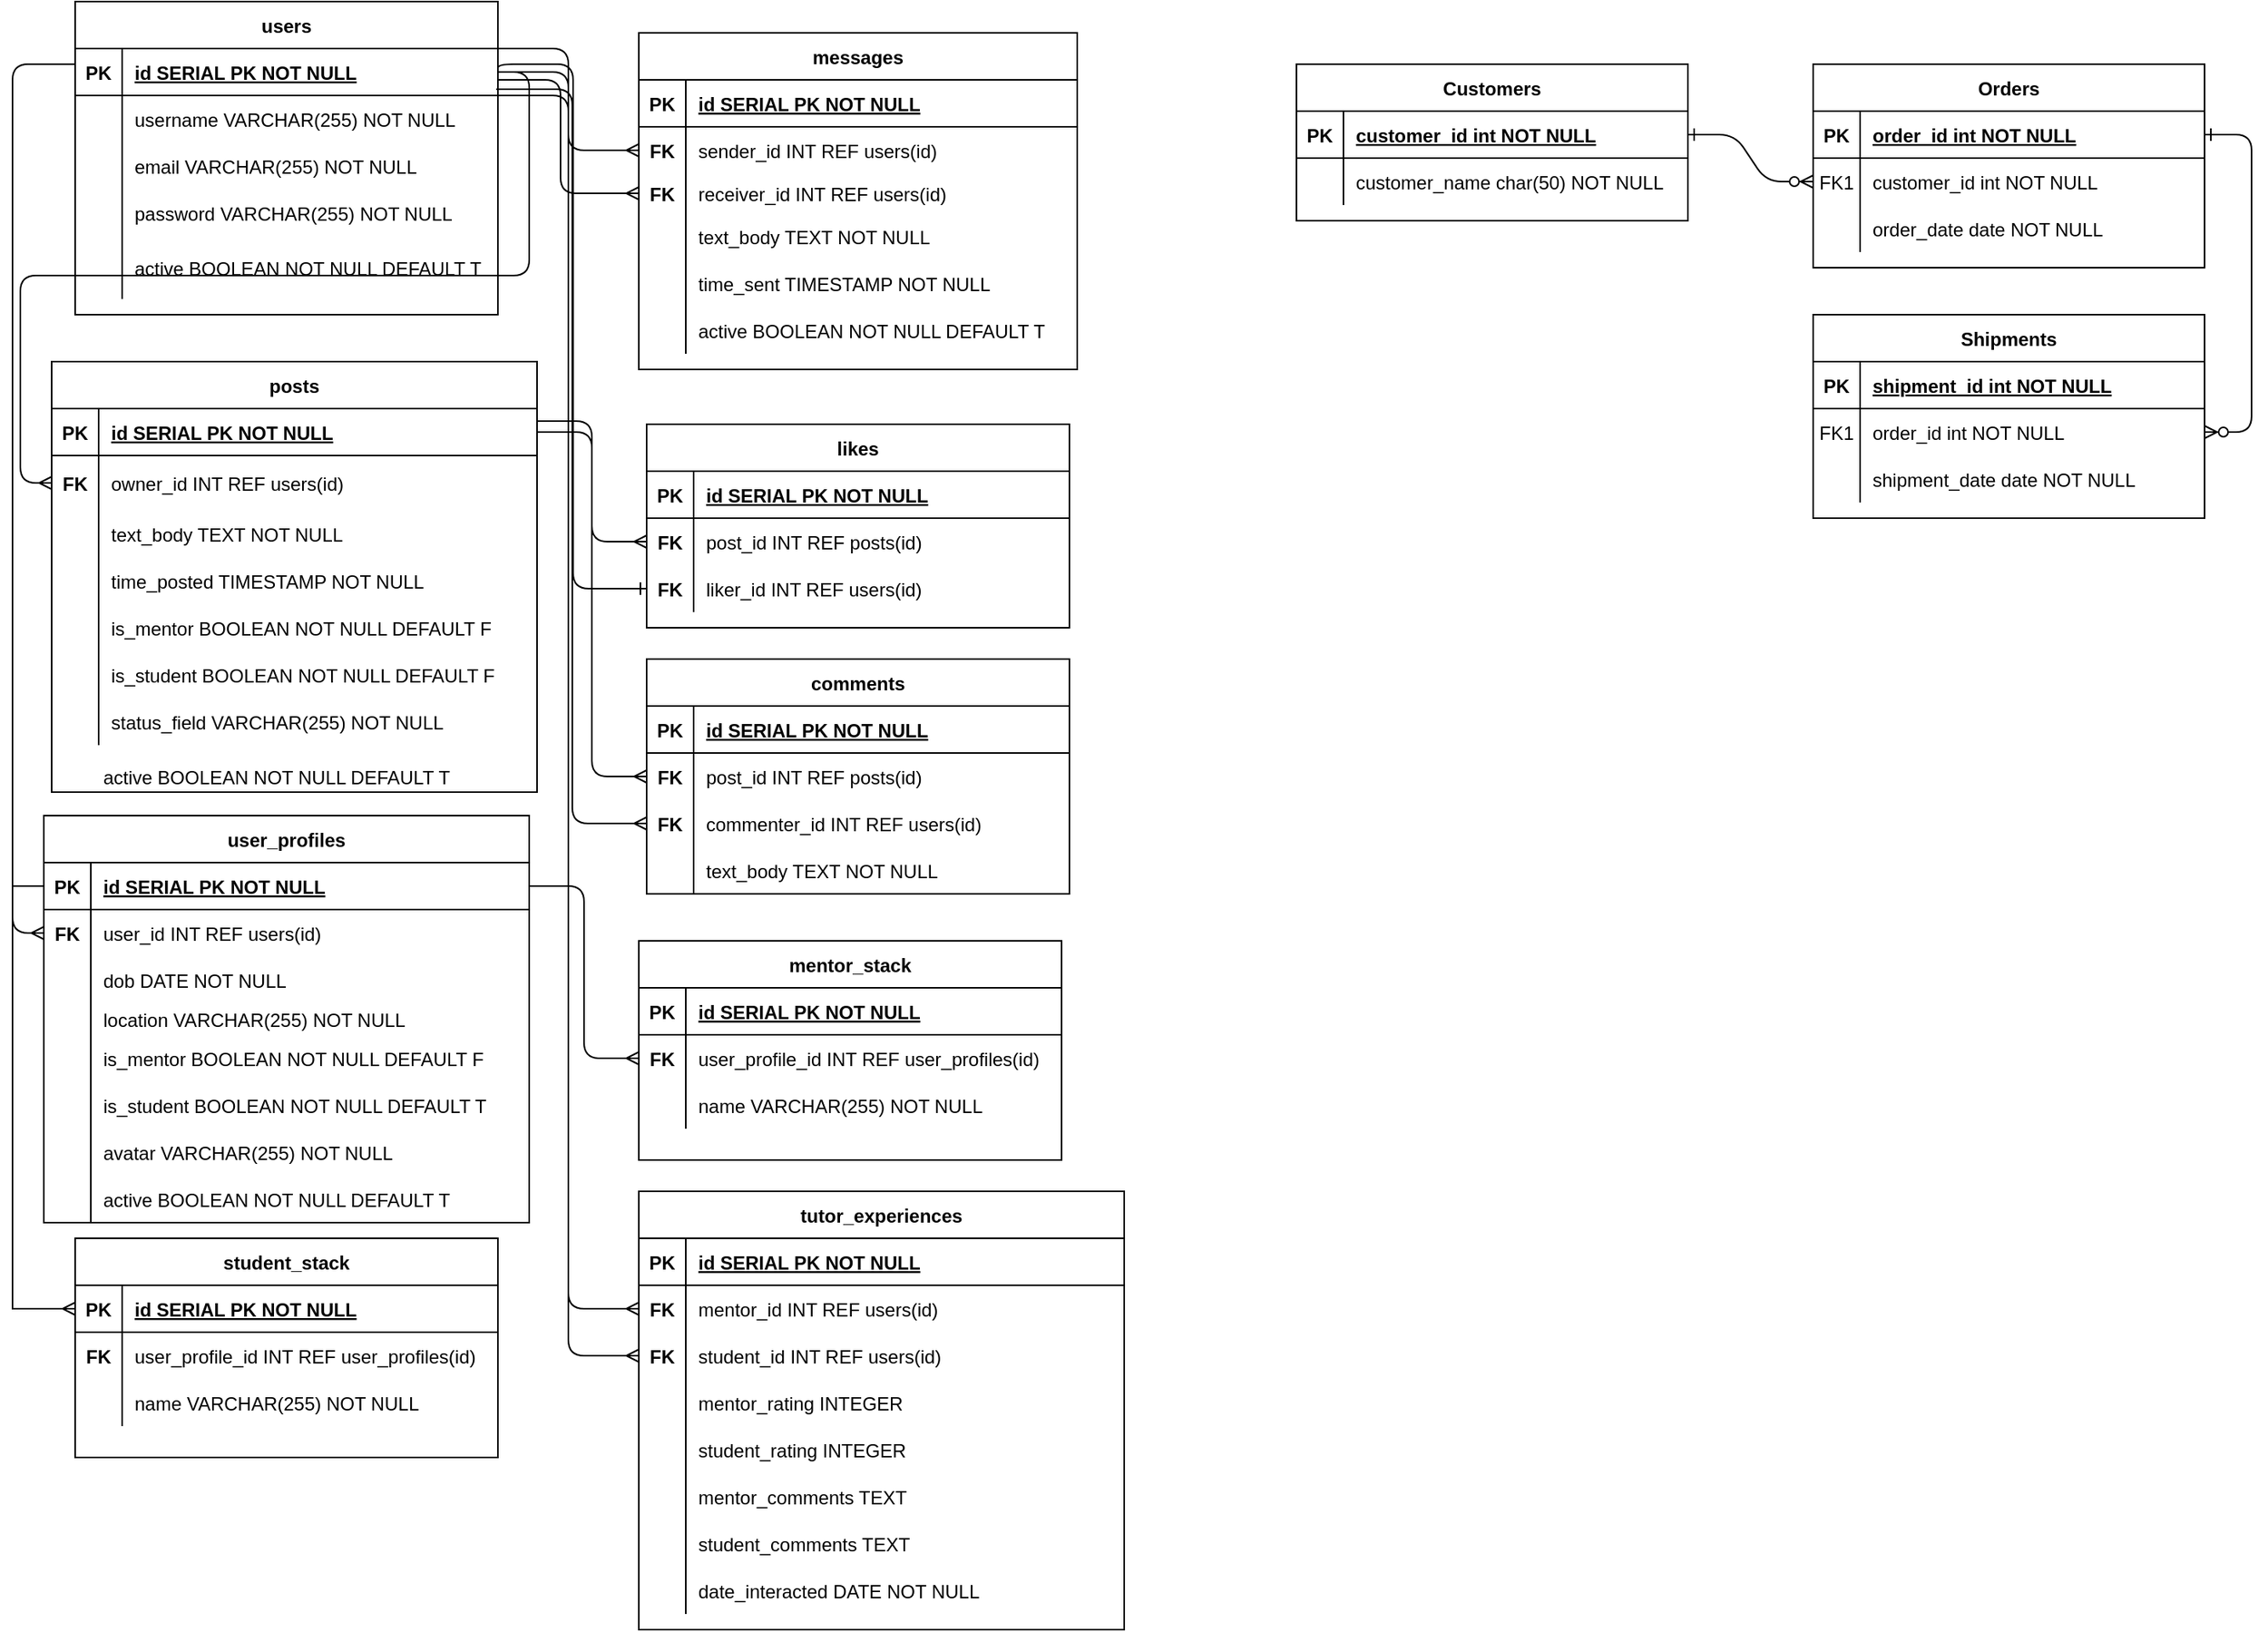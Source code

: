 <mxfile version="13.7.3" type="device"><diagram id="R2lEEEUBdFMjLlhIrx00" name="Page-1"><mxGraphModel dx="1322" dy="673" grid="1" gridSize="10" guides="1" tooltips="1" connect="1" arrows="1" fold="1" page="1" pageScale="1" pageWidth="850" pageHeight="1100" math="0" shadow="0" extFonts="Permanent Marker^https://fonts.googleapis.com/css?family=Permanent+Marker"><root><mxCell id="0"/><mxCell id="1" parent="0"/><mxCell id="C-vyLk0tnHw3VtMMgP7b-1" value="" style="edgeStyle=entityRelationEdgeStyle;endArrow=ERzeroToMany;startArrow=ERone;endFill=1;startFill=0;" parent="1" source="C-vyLk0tnHw3VtMMgP7b-24" target="C-vyLk0tnHw3VtMMgP7b-6" edge="1"><mxGeometry width="100" height="100" relative="1" as="geometry"><mxPoint x="1060" y="680" as="sourcePoint"/><mxPoint x="1160" y="580" as="targetPoint"/></mxGeometry></mxCell><mxCell id="C-vyLk0tnHw3VtMMgP7b-12" value="" style="edgeStyle=entityRelationEdgeStyle;endArrow=ERzeroToMany;startArrow=ERone;endFill=1;startFill=0;" parent="1" source="C-vyLk0tnHw3VtMMgP7b-3" target="C-vyLk0tnHw3VtMMgP7b-17" edge="1"><mxGeometry width="100" height="100" relative="1" as="geometry"><mxPoint x="1120" y="140" as="sourcePoint"/><mxPoint x="1180" y="165" as="targetPoint"/></mxGeometry></mxCell><mxCell id="C-vyLk0tnHw3VtMMgP7b-2" value="Orders" style="shape=table;startSize=30;container=1;collapsible=1;childLayout=tableLayout;fixedRows=1;rowLines=0;fontStyle=1;align=center;resizeLast=1;" parent="1" vertex="1"><mxGeometry x="1170" y="80" width="250" height="130" as="geometry"/></mxCell><mxCell id="C-vyLk0tnHw3VtMMgP7b-3" value="" style="shape=partialRectangle;collapsible=0;dropTarget=0;pointerEvents=0;fillColor=none;points=[[0,0.5],[1,0.5]];portConstraint=eastwest;top=0;left=0;right=0;bottom=1;" parent="C-vyLk0tnHw3VtMMgP7b-2" vertex="1"><mxGeometry y="30" width="250" height="30" as="geometry"/></mxCell><mxCell id="C-vyLk0tnHw3VtMMgP7b-4" value="PK" style="shape=partialRectangle;overflow=hidden;connectable=0;fillColor=none;top=0;left=0;bottom=0;right=0;fontStyle=1;" parent="C-vyLk0tnHw3VtMMgP7b-3" vertex="1"><mxGeometry width="30" height="30" as="geometry"/></mxCell><mxCell id="C-vyLk0tnHw3VtMMgP7b-5" value="order_id int NOT NULL " style="shape=partialRectangle;overflow=hidden;connectable=0;fillColor=none;top=0;left=0;bottom=0;right=0;align=left;spacingLeft=6;fontStyle=5;" parent="C-vyLk0tnHw3VtMMgP7b-3" vertex="1"><mxGeometry x="30" width="220" height="30" as="geometry"/></mxCell><mxCell id="C-vyLk0tnHw3VtMMgP7b-6" value="" style="shape=partialRectangle;collapsible=0;dropTarget=0;pointerEvents=0;fillColor=none;points=[[0,0.5],[1,0.5]];portConstraint=eastwest;top=0;left=0;right=0;bottom=0;" parent="C-vyLk0tnHw3VtMMgP7b-2" vertex="1"><mxGeometry y="60" width="250" height="30" as="geometry"/></mxCell><mxCell id="C-vyLk0tnHw3VtMMgP7b-7" value="FK1" style="shape=partialRectangle;overflow=hidden;connectable=0;fillColor=none;top=0;left=0;bottom=0;right=0;" parent="C-vyLk0tnHw3VtMMgP7b-6" vertex="1"><mxGeometry width="30" height="30" as="geometry"/></mxCell><mxCell id="C-vyLk0tnHw3VtMMgP7b-8" value="customer_id int NOT NULL" style="shape=partialRectangle;overflow=hidden;connectable=0;fillColor=none;top=0;left=0;bottom=0;right=0;align=left;spacingLeft=6;" parent="C-vyLk0tnHw3VtMMgP7b-6" vertex="1"><mxGeometry x="30" width="220" height="30" as="geometry"/></mxCell><mxCell id="C-vyLk0tnHw3VtMMgP7b-9" value="" style="shape=partialRectangle;collapsible=0;dropTarget=0;pointerEvents=0;fillColor=none;points=[[0,0.5],[1,0.5]];portConstraint=eastwest;top=0;left=0;right=0;bottom=0;" parent="C-vyLk0tnHw3VtMMgP7b-2" vertex="1"><mxGeometry y="90" width="250" height="30" as="geometry"/></mxCell><mxCell id="C-vyLk0tnHw3VtMMgP7b-10" value="" style="shape=partialRectangle;overflow=hidden;connectable=0;fillColor=none;top=0;left=0;bottom=0;right=0;" parent="C-vyLk0tnHw3VtMMgP7b-9" vertex="1"><mxGeometry width="30" height="30" as="geometry"/></mxCell><mxCell id="C-vyLk0tnHw3VtMMgP7b-11" value="order_date date NOT NULL" style="shape=partialRectangle;overflow=hidden;connectable=0;fillColor=none;top=0;left=0;bottom=0;right=0;align=left;spacingLeft=6;" parent="C-vyLk0tnHw3VtMMgP7b-9" vertex="1"><mxGeometry x="30" width="220" height="30" as="geometry"/></mxCell><mxCell id="C-vyLk0tnHw3VtMMgP7b-13" value="Shipments" style="shape=table;startSize=30;container=1;collapsible=1;childLayout=tableLayout;fixedRows=1;rowLines=0;fontStyle=1;align=center;resizeLast=1;" parent="1" vertex="1"><mxGeometry x="1170" y="240" width="250" height="130" as="geometry"/></mxCell><mxCell id="C-vyLk0tnHw3VtMMgP7b-14" value="" style="shape=partialRectangle;collapsible=0;dropTarget=0;pointerEvents=0;fillColor=none;points=[[0,0.5],[1,0.5]];portConstraint=eastwest;top=0;left=0;right=0;bottom=1;" parent="C-vyLk0tnHw3VtMMgP7b-13" vertex="1"><mxGeometry y="30" width="250" height="30" as="geometry"/></mxCell><mxCell id="C-vyLk0tnHw3VtMMgP7b-15" value="PK" style="shape=partialRectangle;overflow=hidden;connectable=0;fillColor=none;top=0;left=0;bottom=0;right=0;fontStyle=1;" parent="C-vyLk0tnHw3VtMMgP7b-14" vertex="1"><mxGeometry width="30" height="30" as="geometry"/></mxCell><mxCell id="C-vyLk0tnHw3VtMMgP7b-16" value="shipment_id int NOT NULL " style="shape=partialRectangle;overflow=hidden;connectable=0;fillColor=none;top=0;left=0;bottom=0;right=0;align=left;spacingLeft=6;fontStyle=5;" parent="C-vyLk0tnHw3VtMMgP7b-14" vertex="1"><mxGeometry x="30" width="220" height="30" as="geometry"/></mxCell><mxCell id="C-vyLk0tnHw3VtMMgP7b-17" value="" style="shape=partialRectangle;collapsible=0;dropTarget=0;pointerEvents=0;fillColor=none;points=[[0,0.5],[1,0.5]];portConstraint=eastwest;top=0;left=0;right=0;bottom=0;" parent="C-vyLk0tnHw3VtMMgP7b-13" vertex="1"><mxGeometry y="60" width="250" height="30" as="geometry"/></mxCell><mxCell id="C-vyLk0tnHw3VtMMgP7b-18" value="FK1" style="shape=partialRectangle;overflow=hidden;connectable=0;fillColor=none;top=0;left=0;bottom=0;right=0;" parent="C-vyLk0tnHw3VtMMgP7b-17" vertex="1"><mxGeometry width="30" height="30" as="geometry"/></mxCell><mxCell id="C-vyLk0tnHw3VtMMgP7b-19" value="order_id int NOT NULL" style="shape=partialRectangle;overflow=hidden;connectable=0;fillColor=none;top=0;left=0;bottom=0;right=0;align=left;spacingLeft=6;" parent="C-vyLk0tnHw3VtMMgP7b-17" vertex="1"><mxGeometry x="30" width="220" height="30" as="geometry"/></mxCell><mxCell id="C-vyLk0tnHw3VtMMgP7b-20" value="" style="shape=partialRectangle;collapsible=0;dropTarget=0;pointerEvents=0;fillColor=none;points=[[0,0.5],[1,0.5]];portConstraint=eastwest;top=0;left=0;right=0;bottom=0;" parent="C-vyLk0tnHw3VtMMgP7b-13" vertex="1"><mxGeometry y="90" width="250" height="30" as="geometry"/></mxCell><mxCell id="C-vyLk0tnHw3VtMMgP7b-21" value="" style="shape=partialRectangle;overflow=hidden;connectable=0;fillColor=none;top=0;left=0;bottom=0;right=0;" parent="C-vyLk0tnHw3VtMMgP7b-20" vertex="1"><mxGeometry width="30" height="30" as="geometry"/></mxCell><mxCell id="C-vyLk0tnHw3VtMMgP7b-22" value="shipment_date date NOT NULL" style="shape=partialRectangle;overflow=hidden;connectable=0;fillColor=none;top=0;left=0;bottom=0;right=0;align=left;spacingLeft=6;" parent="C-vyLk0tnHw3VtMMgP7b-20" vertex="1"><mxGeometry x="30" width="220" height="30" as="geometry"/></mxCell><mxCell id="C-vyLk0tnHw3VtMMgP7b-23" value="Customers" style="shape=table;startSize=30;container=1;collapsible=1;childLayout=tableLayout;fixedRows=1;rowLines=0;fontStyle=1;align=center;resizeLast=1;" parent="1" vertex="1"><mxGeometry x="840" y="80" width="250" height="100" as="geometry"/></mxCell><mxCell id="C-vyLk0tnHw3VtMMgP7b-24" value="" style="shape=partialRectangle;collapsible=0;dropTarget=0;pointerEvents=0;fillColor=none;points=[[0,0.5],[1,0.5]];portConstraint=eastwest;top=0;left=0;right=0;bottom=1;" parent="C-vyLk0tnHw3VtMMgP7b-23" vertex="1"><mxGeometry y="30" width="250" height="30" as="geometry"/></mxCell><mxCell id="C-vyLk0tnHw3VtMMgP7b-25" value="PK" style="shape=partialRectangle;overflow=hidden;connectable=0;fillColor=none;top=0;left=0;bottom=0;right=0;fontStyle=1;" parent="C-vyLk0tnHw3VtMMgP7b-24" vertex="1"><mxGeometry width="30" height="30" as="geometry"/></mxCell><mxCell id="C-vyLk0tnHw3VtMMgP7b-26" value="customer_id int NOT NULL " style="shape=partialRectangle;overflow=hidden;connectable=0;fillColor=none;top=0;left=0;bottom=0;right=0;align=left;spacingLeft=6;fontStyle=5;" parent="C-vyLk0tnHw3VtMMgP7b-24" vertex="1"><mxGeometry x="30" width="220" height="30" as="geometry"/></mxCell><mxCell id="C-vyLk0tnHw3VtMMgP7b-27" value="" style="shape=partialRectangle;collapsible=0;dropTarget=0;pointerEvents=0;fillColor=none;points=[[0,0.5],[1,0.5]];portConstraint=eastwest;top=0;left=0;right=0;bottom=0;" parent="C-vyLk0tnHw3VtMMgP7b-23" vertex="1"><mxGeometry y="60" width="250" height="30" as="geometry"/></mxCell><mxCell id="C-vyLk0tnHw3VtMMgP7b-28" value="" style="shape=partialRectangle;overflow=hidden;connectable=0;fillColor=none;top=0;left=0;bottom=0;right=0;" parent="C-vyLk0tnHw3VtMMgP7b-27" vertex="1"><mxGeometry width="30" height="30" as="geometry"/></mxCell><mxCell id="C-vyLk0tnHw3VtMMgP7b-29" value="customer_name char(50) NOT NULL" style="shape=partialRectangle;overflow=hidden;connectable=0;fillColor=none;top=0;left=0;bottom=0;right=0;align=left;spacingLeft=6;" parent="C-vyLk0tnHw3VtMMgP7b-27" vertex="1"><mxGeometry x="30" width="220" height="30" as="geometry"/></mxCell><mxCell id="fPJRybOvsceSJwH3ofNI-48" style="edgeStyle=orthogonalEdgeStyle;rounded=1;orthogonalLoop=1;jettySize=auto;html=1;entryX=0;entryY=0.5;entryDx=0;entryDy=0;endArrow=ERmany;endFill=0;" parent="1" source="fPJRybOvsceSJwH3ofNI-2" target="fPJRybOvsceSJwH3ofNI-18" edge="1"><mxGeometry relative="1" as="geometry"/></mxCell><mxCell id="fPJRybOvsceSJwH3ofNI-49" style="edgeStyle=orthogonalEdgeStyle;rounded=1;orthogonalLoop=1;jettySize=auto;html=1;entryX=0;entryY=0.5;entryDx=0;entryDy=0;endArrow=ERmany;endFill=0;" parent="1" source="fPJRybOvsceSJwH3ofNI-2" target="fPJRybOvsceSJwH3ofNI-21" edge="1"><mxGeometry relative="1" as="geometry"><Array as="points"><mxPoint x="370" y="90"/><mxPoint x="370" y="163"/></Array></mxGeometry></mxCell><mxCell id="fPJRybOvsceSJwH3ofNI-64" style="edgeStyle=orthogonalEdgeStyle;orthogonalLoop=1;jettySize=auto;html=1;entryX=0;entryY=0.5;entryDx=0;entryDy=0;endArrow=ERmany;endFill=0;" parent="1" source="fPJRybOvsceSJwH3ofNI-2" target="fPJRybOvsceSJwH3ofNI-54" edge="1"><mxGeometry relative="1" as="geometry"/></mxCell><mxCell id="fPJRybOvsceSJwH3ofNI-85" style="edgeStyle=orthogonalEdgeStyle;orthogonalLoop=1;jettySize=auto;html=1;entryX=0;entryY=0.5;entryDx=0;entryDy=0;endArrow=ERmany;endFill=0;" parent="1" source="fPJRybOvsceSJwH3ofNI-51" target="fPJRybOvsceSJwH3ofNI-75" edge="1"><mxGeometry relative="1" as="geometry"/></mxCell><mxCell id="fPJRybOvsceSJwH3ofNI-99" style="edgeStyle=orthogonalEdgeStyle;orthogonalLoop=1;jettySize=auto;html=1;entryX=0;entryY=0.5;entryDx=0;entryDy=0;endArrow=ERmany;endFill=0;exitX=1;exitY=0.267;exitDx=0;exitDy=0;exitPerimeter=0;" parent="1" source="fPJRybOvsceSJwH3ofNI-51" target="fPJRybOvsceSJwH3ofNI-90" edge="1"><mxGeometry relative="1" as="geometry"/></mxCell><mxCell id="fPJRybOvsceSJwH3ofNI-100" style="edgeStyle=orthogonalEdgeStyle;orthogonalLoop=1;jettySize=auto;html=1;entryX=0;entryY=0.5;entryDx=0;entryDy=0;endArrow=ERmany;endFill=0;exitX=0.996;exitY=-0.133;exitDx=0;exitDy=0;exitPerimeter=0;" parent="1" source="fPJRybOvsceSJwH3ofNI-5" target="fPJRybOvsceSJwH3ofNI-93" edge="1"><mxGeometry relative="1" as="geometry"/></mxCell><mxCell id="fPJRybOvsceSJwH3ofNI-117" style="edgeStyle=orthogonalEdgeStyle;orthogonalLoop=1;jettySize=auto;html=1;entryX=0;entryY=0.5;entryDx=0;entryDy=0;endArrow=ERmany;endFill=0;" parent="1" source="fPJRybOvsceSJwH3ofNI-2" target="fPJRybOvsceSJwH3ofNI-105" edge="1"><mxGeometry relative="1" as="geometry"><Array as="points"><mxPoint x="20" y="80"/><mxPoint x="20" y="635"/></Array></mxGeometry></mxCell><mxCell id="fPJRybOvsceSJwH3ofNI-131" style="edgeStyle=orthogonalEdgeStyle;orthogonalLoop=1;jettySize=auto;html=1;endArrow=ERmany;endFill=0;" parent="1" source="fPJRybOvsceSJwH3ofNI-102" target="fPJRybOvsceSJwH3ofNI-122" edge="1"><mxGeometry relative="1" as="geometry"/></mxCell><mxCell id="fPJRybOvsceSJwH3ofNI-169" style="edgeStyle=orthogonalEdgeStyle;orthogonalLoop=1;jettySize=auto;html=1;entryX=0;entryY=0.5;entryDx=0;entryDy=0;endArrow=ERone;endFill=0;exitX=1;exitY=0.5;exitDx=0;exitDy=0;" parent="1" source="fPJRybOvsceSJwH3ofNI-2" target="fPJRybOvsceSJwH3ofNI-78" edge="1"><mxGeometry relative="1" as="geometry"><Array as="points"><mxPoint x="330" y="80"/><mxPoint x="378" y="80"/><mxPoint x="378" y="415"/></Array></mxGeometry></mxCell><mxCell id="fPJRybOvsceSJwH3ofNI-176" style="edgeStyle=orthogonalEdgeStyle;orthogonalLoop=1;jettySize=auto;html=1;endArrow=ERmany;endFill=0;" parent="1" source="fPJRybOvsceSJwH3ofNI-2" target="fPJRybOvsceSJwH3ofNI-157" edge="1"><mxGeometry relative="1" as="geometry"><Array as="points"><mxPoint x="375" y="70"/><mxPoint x="375" y="875"/></Array></mxGeometry></mxCell><mxCell id="fPJRybOvsceSJwH3ofNI-177" style="edgeStyle=orthogonalEdgeStyle;orthogonalLoop=1;jettySize=auto;html=1;entryX=0;entryY=0.5;entryDx=0;entryDy=0;endArrow=ERmany;endFill=0;" parent="1" source="fPJRybOvsceSJwH3ofNI-2" target="fPJRybOvsceSJwH3ofNI-160" edge="1"><mxGeometry relative="1" as="geometry"><Array as="points"><mxPoint x="375" y="100"/><mxPoint x="375" y="905"/></Array></mxGeometry></mxCell><mxCell id="fPJRybOvsceSJwH3ofNI-1" value="users" style="shape=table;startSize=30;container=1;collapsible=1;childLayout=tableLayout;fixedRows=1;rowLines=0;fontStyle=1;align=center;resizeLast=1;" parent="1" vertex="1"><mxGeometry x="60" y="40" width="270" height="200" as="geometry"/></mxCell><mxCell id="fPJRybOvsceSJwH3ofNI-2" value="" style="shape=partialRectangle;collapsible=0;dropTarget=0;pointerEvents=0;fillColor=none;top=0;left=0;bottom=1;right=0;points=[[0,0.5],[1,0.5]];portConstraint=eastwest;" parent="fPJRybOvsceSJwH3ofNI-1" vertex="1"><mxGeometry y="30" width="270" height="30" as="geometry"/></mxCell><mxCell id="fPJRybOvsceSJwH3ofNI-3" value="PK" style="shape=partialRectangle;connectable=0;fillColor=none;top=0;left=0;bottom=0;right=0;fontStyle=1;overflow=hidden;" parent="fPJRybOvsceSJwH3ofNI-2" vertex="1"><mxGeometry width="30" height="30" as="geometry"/></mxCell><mxCell id="fPJRybOvsceSJwH3ofNI-4" value="id SERIAL PK NOT NULL" style="shape=partialRectangle;connectable=0;fillColor=none;top=0;left=0;bottom=0;right=0;align=left;spacingLeft=6;fontStyle=5;overflow=hidden;" parent="fPJRybOvsceSJwH3ofNI-2" vertex="1"><mxGeometry x="30" width="240" height="30" as="geometry"/></mxCell><mxCell id="fPJRybOvsceSJwH3ofNI-5" value="" style="shape=partialRectangle;collapsible=0;dropTarget=0;pointerEvents=0;fillColor=none;top=0;left=0;bottom=0;right=0;points=[[0,0.5],[1,0.5]];portConstraint=eastwest;" parent="fPJRybOvsceSJwH3ofNI-1" vertex="1"><mxGeometry y="60" width="270" height="30" as="geometry"/></mxCell><mxCell id="fPJRybOvsceSJwH3ofNI-6" value="" style="shape=partialRectangle;connectable=0;fillColor=none;top=0;left=0;bottom=0;right=0;editable=1;overflow=hidden;" parent="fPJRybOvsceSJwH3ofNI-5" vertex="1"><mxGeometry width="30" height="30" as="geometry"/></mxCell><mxCell id="fPJRybOvsceSJwH3ofNI-7" value="username VARCHAR(255) NOT NULL" style="shape=partialRectangle;connectable=0;fillColor=none;top=0;left=0;bottom=0;right=0;align=left;spacingLeft=6;overflow=hidden;" parent="fPJRybOvsceSJwH3ofNI-5" vertex="1"><mxGeometry x="30" width="240" height="30" as="geometry"/></mxCell><mxCell id="fPJRybOvsceSJwH3ofNI-8" value="" style="shape=partialRectangle;collapsible=0;dropTarget=0;pointerEvents=0;fillColor=none;top=0;left=0;bottom=0;right=0;points=[[0,0.5],[1,0.5]];portConstraint=eastwest;" parent="fPJRybOvsceSJwH3ofNI-1" vertex="1"><mxGeometry y="90" width="270" height="30" as="geometry"/></mxCell><mxCell id="fPJRybOvsceSJwH3ofNI-9" value="" style="shape=partialRectangle;connectable=0;fillColor=none;top=0;left=0;bottom=0;right=0;editable=1;overflow=hidden;" parent="fPJRybOvsceSJwH3ofNI-8" vertex="1"><mxGeometry width="30" height="30" as="geometry"/></mxCell><mxCell id="fPJRybOvsceSJwH3ofNI-10" value="email VARCHAR(255) NOT NULL" style="shape=partialRectangle;connectable=0;fillColor=none;top=0;left=0;bottom=0;right=0;align=left;spacingLeft=6;overflow=hidden;" parent="fPJRybOvsceSJwH3ofNI-8" vertex="1"><mxGeometry x="30" width="240" height="30" as="geometry"/></mxCell><mxCell id="fPJRybOvsceSJwH3ofNI-42" value="" style="shape=partialRectangle;collapsible=0;dropTarget=0;pointerEvents=0;fillColor=none;top=0;left=0;bottom=0;right=0;points=[[0,0.5],[1,0.5]];portConstraint=eastwest;" parent="fPJRybOvsceSJwH3ofNI-1" vertex="1"><mxGeometry y="120" width="270" height="30" as="geometry"/></mxCell><mxCell id="fPJRybOvsceSJwH3ofNI-43" value="" style="shape=partialRectangle;connectable=0;fillColor=none;top=0;left=0;bottom=0;right=0;editable=1;overflow=hidden;" parent="fPJRybOvsceSJwH3ofNI-42" vertex="1"><mxGeometry width="30" height="30" as="geometry"/></mxCell><mxCell id="fPJRybOvsceSJwH3ofNI-44" value="password VARCHAR(255) NOT NULL" style="shape=partialRectangle;connectable=0;fillColor=none;top=0;left=0;bottom=0;right=0;align=left;spacingLeft=6;overflow=hidden;" parent="fPJRybOvsceSJwH3ofNI-42" vertex="1"><mxGeometry x="30" width="240" height="30" as="geometry"/></mxCell><mxCell id="fPJRybOvsceSJwH3ofNI-45" value="" style="shape=partialRectangle;collapsible=0;dropTarget=0;pointerEvents=0;fillColor=none;top=0;left=0;bottom=0;right=0;points=[[0,0.5],[1,0.5]];portConstraint=eastwest;" parent="fPJRybOvsceSJwH3ofNI-1" vertex="1"><mxGeometry y="150" width="270" height="40" as="geometry"/></mxCell><mxCell id="fPJRybOvsceSJwH3ofNI-46" value="" style="shape=partialRectangle;connectable=0;fillColor=none;top=0;left=0;bottom=0;right=0;editable=1;overflow=hidden;" parent="fPJRybOvsceSJwH3ofNI-45" vertex="1"><mxGeometry width="30" height="40" as="geometry"/></mxCell><mxCell id="fPJRybOvsceSJwH3ofNI-47" value="active BOOLEAN NOT NULL DEFAULT T" style="shape=partialRectangle;connectable=0;fillColor=none;top=0;left=0;bottom=0;right=0;align=left;spacingLeft=6;overflow=hidden;" parent="fPJRybOvsceSJwH3ofNI-45" vertex="1"><mxGeometry x="30" width="240" height="40" as="geometry"/></mxCell><mxCell id="fPJRybOvsceSJwH3ofNI-14" value="messages" style="shape=table;startSize=30;container=1;collapsible=1;childLayout=tableLayout;fixedRows=1;rowLines=0;fontStyle=1;align=center;resizeLast=1;" parent="1" vertex="1"><mxGeometry x="420" y="60" width="280" height="215" as="geometry"/></mxCell><mxCell id="fPJRybOvsceSJwH3ofNI-15" value="" style="shape=partialRectangle;collapsible=0;dropTarget=0;pointerEvents=0;fillColor=none;top=0;left=0;bottom=1;right=0;points=[[0,0.5],[1,0.5]];portConstraint=eastwest;" parent="fPJRybOvsceSJwH3ofNI-14" vertex="1"><mxGeometry y="30" width="280" height="30" as="geometry"/></mxCell><mxCell id="fPJRybOvsceSJwH3ofNI-16" value="PK" style="shape=partialRectangle;connectable=0;fillColor=none;top=0;left=0;bottom=0;right=0;fontStyle=1;overflow=hidden;" parent="fPJRybOvsceSJwH3ofNI-15" vertex="1"><mxGeometry width="30" height="30" as="geometry"/></mxCell><mxCell id="fPJRybOvsceSJwH3ofNI-17" value="id SERIAL PK NOT NULL" style="shape=partialRectangle;connectable=0;fillColor=none;top=0;left=0;bottom=0;right=0;align=left;spacingLeft=6;fontStyle=5;overflow=hidden;" parent="fPJRybOvsceSJwH3ofNI-15" vertex="1"><mxGeometry x="30" width="250" height="30" as="geometry"/></mxCell><mxCell id="fPJRybOvsceSJwH3ofNI-18" value="" style="shape=partialRectangle;collapsible=0;dropTarget=0;pointerEvents=0;fillColor=none;top=0;left=0;bottom=0;right=0;points=[[0,0.5],[1,0.5]];portConstraint=eastwest;" parent="fPJRybOvsceSJwH3ofNI-14" vertex="1"><mxGeometry y="60" width="280" height="30" as="geometry"/></mxCell><mxCell id="fPJRybOvsceSJwH3ofNI-19" value="FK" style="shape=partialRectangle;connectable=0;fillColor=none;top=0;left=0;bottom=0;right=0;editable=1;overflow=hidden;fontStyle=1" parent="fPJRybOvsceSJwH3ofNI-18" vertex="1"><mxGeometry width="30" height="30" as="geometry"/></mxCell><mxCell id="fPJRybOvsceSJwH3ofNI-20" value="sender_id INT REF users(id)" style="shape=partialRectangle;connectable=0;fillColor=none;top=0;left=0;bottom=0;right=0;align=left;spacingLeft=6;overflow=hidden;" parent="fPJRybOvsceSJwH3ofNI-18" vertex="1"><mxGeometry x="30" width="250" height="30" as="geometry"/></mxCell><mxCell id="fPJRybOvsceSJwH3ofNI-21" value="" style="shape=partialRectangle;collapsible=0;dropTarget=0;pointerEvents=0;fillColor=none;top=0;left=0;bottom=0;right=0;points=[[0,0.5],[1,0.5]];portConstraint=eastwest;" parent="fPJRybOvsceSJwH3ofNI-14" vertex="1"><mxGeometry y="90" width="280" height="25" as="geometry"/></mxCell><mxCell id="fPJRybOvsceSJwH3ofNI-22" value="FK" style="shape=partialRectangle;connectable=0;fillColor=none;top=0;left=0;bottom=0;right=0;editable=1;overflow=hidden;fontStyle=1" parent="fPJRybOvsceSJwH3ofNI-21" vertex="1"><mxGeometry width="30" height="25" as="geometry"/></mxCell><mxCell id="fPJRybOvsceSJwH3ofNI-23" value="receiver_id INT REF users(id)" style="shape=partialRectangle;connectable=0;fillColor=none;top=0;left=0;bottom=0;right=0;align=left;spacingLeft=6;overflow=hidden;" parent="fPJRybOvsceSJwH3ofNI-21" vertex="1"><mxGeometry x="30" width="250" height="25" as="geometry"/></mxCell><mxCell id="fPJRybOvsceSJwH3ofNI-24" value="" style="shape=partialRectangle;collapsible=0;dropTarget=0;pointerEvents=0;fillColor=none;top=0;left=0;bottom=0;right=0;points=[[0,0.5],[1,0.5]];portConstraint=eastwest;" parent="fPJRybOvsceSJwH3ofNI-14" vertex="1"><mxGeometry y="115" width="280" height="30" as="geometry"/></mxCell><mxCell id="fPJRybOvsceSJwH3ofNI-25" value="" style="shape=partialRectangle;connectable=0;fillColor=none;top=0;left=0;bottom=0;right=0;editable=1;overflow=hidden;" parent="fPJRybOvsceSJwH3ofNI-24" vertex="1"><mxGeometry width="30" height="30" as="geometry"/></mxCell><mxCell id="fPJRybOvsceSJwH3ofNI-26" value="text_body TEXT NOT NULL" style="shape=partialRectangle;connectable=0;fillColor=none;top=0;left=0;bottom=0;right=0;align=left;spacingLeft=6;overflow=hidden;" parent="fPJRybOvsceSJwH3ofNI-24" vertex="1"><mxGeometry x="30" width="250" height="30" as="geometry"/></mxCell><mxCell id="fPJRybOvsceSJwH3ofNI-27" value="" style="shape=partialRectangle;collapsible=0;dropTarget=0;pointerEvents=0;fillColor=none;top=0;left=0;bottom=0;right=0;points=[[0,0.5],[1,0.5]];portConstraint=eastwest;" parent="fPJRybOvsceSJwH3ofNI-14" vertex="1"><mxGeometry y="145" width="280" height="30" as="geometry"/></mxCell><mxCell id="fPJRybOvsceSJwH3ofNI-28" value="" style="shape=partialRectangle;connectable=0;fillColor=none;top=0;left=0;bottom=0;right=0;editable=1;overflow=hidden;" parent="fPJRybOvsceSJwH3ofNI-27" vertex="1"><mxGeometry width="30" height="30" as="geometry"/></mxCell><mxCell id="fPJRybOvsceSJwH3ofNI-29" value="time_sent TIMESTAMP NOT NULL" style="shape=partialRectangle;connectable=0;fillColor=none;top=0;left=0;bottom=0;right=0;align=left;spacingLeft=6;overflow=hidden;" parent="fPJRybOvsceSJwH3ofNI-27" vertex="1"><mxGeometry x="30" width="250" height="30" as="geometry"/></mxCell><mxCell id="fPJRybOvsceSJwH3ofNI-33" value="" style="shape=partialRectangle;collapsible=0;dropTarget=0;pointerEvents=0;fillColor=none;top=0;left=0;bottom=0;right=0;points=[[0,0.5],[1,0.5]];portConstraint=eastwest;" parent="fPJRybOvsceSJwH3ofNI-14" vertex="1"><mxGeometry y="175" width="280" height="30" as="geometry"/></mxCell><mxCell id="fPJRybOvsceSJwH3ofNI-34" value="" style="shape=partialRectangle;connectable=0;fillColor=none;top=0;left=0;bottom=0;right=0;editable=1;overflow=hidden;" parent="fPJRybOvsceSJwH3ofNI-33" vertex="1"><mxGeometry width="30" height="30" as="geometry"/></mxCell><mxCell id="fPJRybOvsceSJwH3ofNI-35" value="active BOOLEAN NOT NULL DEFAULT T" style="shape=partialRectangle;connectable=0;fillColor=none;top=0;left=0;bottom=0;right=0;align=left;spacingLeft=6;overflow=hidden;" parent="fPJRybOvsceSJwH3ofNI-33" vertex="1"><mxGeometry x="30" width="250" height="30" as="geometry"/></mxCell><mxCell id="fPJRybOvsceSJwH3ofNI-71" value="likes" style="shape=table;startSize=30;container=1;collapsible=1;childLayout=tableLayout;fixedRows=1;rowLines=0;fontStyle=1;align=center;resizeLast=1;" parent="1" vertex="1"><mxGeometry x="425" y="310" width="270" height="130" as="geometry"/></mxCell><mxCell id="fPJRybOvsceSJwH3ofNI-72" value="" style="shape=partialRectangle;collapsible=0;dropTarget=0;pointerEvents=0;fillColor=none;top=0;left=0;bottom=1;right=0;points=[[0,0.5],[1,0.5]];portConstraint=eastwest;" parent="fPJRybOvsceSJwH3ofNI-71" vertex="1"><mxGeometry y="30" width="270" height="30" as="geometry"/></mxCell><mxCell id="fPJRybOvsceSJwH3ofNI-73" value="PK" style="shape=partialRectangle;connectable=0;fillColor=none;top=0;left=0;bottom=0;right=0;fontStyle=1;overflow=hidden;" parent="fPJRybOvsceSJwH3ofNI-72" vertex="1"><mxGeometry width="30" height="30" as="geometry"/></mxCell><mxCell id="fPJRybOvsceSJwH3ofNI-74" value="id SERIAL PK NOT NULL" style="shape=partialRectangle;connectable=0;fillColor=none;top=0;left=0;bottom=0;right=0;align=left;spacingLeft=6;fontStyle=5;overflow=hidden;" parent="fPJRybOvsceSJwH3ofNI-72" vertex="1"><mxGeometry x="30" width="240" height="30" as="geometry"/></mxCell><mxCell id="fPJRybOvsceSJwH3ofNI-75" value="" style="shape=partialRectangle;collapsible=0;dropTarget=0;pointerEvents=0;fillColor=none;top=0;left=0;bottom=0;right=0;points=[[0,0.5],[1,0.5]];portConstraint=eastwest;" parent="fPJRybOvsceSJwH3ofNI-71" vertex="1"><mxGeometry y="60" width="270" height="30" as="geometry"/></mxCell><mxCell id="fPJRybOvsceSJwH3ofNI-76" value="FK" style="shape=partialRectangle;connectable=0;fillColor=none;top=0;left=0;bottom=0;right=0;editable=1;overflow=hidden;fontStyle=1" parent="fPJRybOvsceSJwH3ofNI-75" vertex="1"><mxGeometry width="30" height="30" as="geometry"/></mxCell><mxCell id="fPJRybOvsceSJwH3ofNI-77" value="post_id INT REF posts(id)" style="shape=partialRectangle;connectable=0;fillColor=none;top=0;left=0;bottom=0;right=0;align=left;spacingLeft=6;overflow=hidden;" parent="fPJRybOvsceSJwH3ofNI-75" vertex="1"><mxGeometry x="30" width="240" height="30" as="geometry"/></mxCell><mxCell id="fPJRybOvsceSJwH3ofNI-78" value="" style="shape=partialRectangle;collapsible=0;dropTarget=0;pointerEvents=0;fillColor=none;top=0;left=0;bottom=0;right=0;points=[[0,0.5],[1,0.5]];portConstraint=eastwest;" parent="fPJRybOvsceSJwH3ofNI-71" vertex="1"><mxGeometry y="90" width="270" height="30" as="geometry"/></mxCell><mxCell id="fPJRybOvsceSJwH3ofNI-79" value="FK" style="shape=partialRectangle;connectable=0;fillColor=none;top=0;left=0;bottom=0;right=0;editable=1;overflow=hidden;fontStyle=1" parent="fPJRybOvsceSJwH3ofNI-78" vertex="1"><mxGeometry width="30" height="30" as="geometry"/></mxCell><mxCell id="fPJRybOvsceSJwH3ofNI-80" value="liker_id INT REF users(id)" style="shape=partialRectangle;connectable=0;fillColor=none;top=0;left=0;bottom=0;right=0;align=left;spacingLeft=6;overflow=hidden;" parent="fPJRybOvsceSJwH3ofNI-78" vertex="1"><mxGeometry x="30" width="240" height="30" as="geometry"/></mxCell><mxCell id="fPJRybOvsceSJwH3ofNI-86" value="comments" style="shape=table;startSize=30;container=1;collapsible=1;childLayout=tableLayout;fixedRows=1;rowLines=0;fontStyle=1;align=center;resizeLast=1;" parent="1" vertex="1"><mxGeometry x="425" y="460" width="270" height="150" as="geometry"/></mxCell><mxCell id="fPJRybOvsceSJwH3ofNI-87" value="" style="shape=partialRectangle;collapsible=0;dropTarget=0;pointerEvents=0;fillColor=none;top=0;left=0;bottom=1;right=0;points=[[0,0.5],[1,0.5]];portConstraint=eastwest;" parent="fPJRybOvsceSJwH3ofNI-86" vertex="1"><mxGeometry y="30" width="270" height="30" as="geometry"/></mxCell><mxCell id="fPJRybOvsceSJwH3ofNI-88" value="PK" style="shape=partialRectangle;connectable=0;fillColor=none;top=0;left=0;bottom=0;right=0;fontStyle=1;overflow=hidden;" parent="fPJRybOvsceSJwH3ofNI-87" vertex="1"><mxGeometry width="30" height="30" as="geometry"/></mxCell><mxCell id="fPJRybOvsceSJwH3ofNI-89" value="id SERIAL PK NOT NULL" style="shape=partialRectangle;connectable=0;fillColor=none;top=0;left=0;bottom=0;right=0;align=left;spacingLeft=6;fontStyle=5;overflow=hidden;" parent="fPJRybOvsceSJwH3ofNI-87" vertex="1"><mxGeometry x="30" width="240" height="30" as="geometry"/></mxCell><mxCell id="fPJRybOvsceSJwH3ofNI-90" value="" style="shape=partialRectangle;collapsible=0;dropTarget=0;pointerEvents=0;fillColor=none;top=0;left=0;bottom=0;right=0;points=[[0,0.5],[1,0.5]];portConstraint=eastwest;" parent="fPJRybOvsceSJwH3ofNI-86" vertex="1"><mxGeometry y="60" width="270" height="30" as="geometry"/></mxCell><mxCell id="fPJRybOvsceSJwH3ofNI-91" value="FK" style="shape=partialRectangle;connectable=0;fillColor=none;top=0;left=0;bottom=0;right=0;editable=1;overflow=hidden;fontStyle=1" parent="fPJRybOvsceSJwH3ofNI-90" vertex="1"><mxGeometry width="30" height="30" as="geometry"/></mxCell><mxCell id="fPJRybOvsceSJwH3ofNI-92" value="post_id INT REF posts(id)" style="shape=partialRectangle;connectable=0;fillColor=none;top=0;left=0;bottom=0;right=0;align=left;spacingLeft=6;overflow=hidden;" parent="fPJRybOvsceSJwH3ofNI-90" vertex="1"><mxGeometry x="30" width="240" height="30" as="geometry"/></mxCell><mxCell id="fPJRybOvsceSJwH3ofNI-93" value="" style="shape=partialRectangle;collapsible=0;dropTarget=0;pointerEvents=0;fillColor=none;top=0;left=0;bottom=0;right=0;points=[[0,0.5],[1,0.5]];portConstraint=eastwest;" parent="fPJRybOvsceSJwH3ofNI-86" vertex="1"><mxGeometry y="90" width="270" height="30" as="geometry"/></mxCell><mxCell id="fPJRybOvsceSJwH3ofNI-94" value="FK" style="shape=partialRectangle;connectable=0;fillColor=none;top=0;left=0;bottom=0;right=0;editable=1;overflow=hidden;fontStyle=1" parent="fPJRybOvsceSJwH3ofNI-93" vertex="1"><mxGeometry width="30" height="30" as="geometry"/></mxCell><mxCell id="fPJRybOvsceSJwH3ofNI-95" value="commenter_id INT REF users(id)" style="shape=partialRectangle;connectable=0;fillColor=none;top=0;left=0;bottom=0;right=0;align=left;spacingLeft=6;overflow=hidden;" parent="fPJRybOvsceSJwH3ofNI-93" vertex="1"><mxGeometry x="30" width="240" height="30" as="geometry"/></mxCell><mxCell id="fPJRybOvsceSJwH3ofNI-96" value="" style="shape=partialRectangle;collapsible=0;dropTarget=0;pointerEvents=0;fillColor=none;top=0;left=0;bottom=0;right=0;points=[[0,0.5],[1,0.5]];portConstraint=eastwest;" parent="fPJRybOvsceSJwH3ofNI-86" vertex="1"><mxGeometry y="120" width="270" height="30" as="geometry"/></mxCell><mxCell id="fPJRybOvsceSJwH3ofNI-97" value="" style="shape=partialRectangle;connectable=0;fillColor=none;top=0;left=0;bottom=0;right=0;editable=1;overflow=hidden;" parent="fPJRybOvsceSJwH3ofNI-96" vertex="1"><mxGeometry width="30" height="30" as="geometry"/></mxCell><mxCell id="fPJRybOvsceSJwH3ofNI-98" value="text_body TEXT NOT NULL" style="shape=partialRectangle;connectable=0;fillColor=none;top=0;left=0;bottom=0;right=0;align=left;spacingLeft=6;overflow=hidden;" parent="fPJRybOvsceSJwH3ofNI-96" vertex="1"><mxGeometry x="30" width="240" height="30" as="geometry"/></mxCell><mxCell id="fPJRybOvsceSJwH3ofNI-118" value="mentor_stack" style="shape=table;startSize=30;container=1;collapsible=1;childLayout=tableLayout;fixedRows=1;rowLines=0;fontStyle=1;align=center;resizeLast=1;" parent="1" vertex="1"><mxGeometry x="420" y="640" width="270" height="140" as="geometry"/></mxCell><mxCell id="fPJRybOvsceSJwH3ofNI-119" value="" style="shape=partialRectangle;collapsible=0;dropTarget=0;pointerEvents=0;fillColor=none;top=0;left=0;bottom=1;right=0;points=[[0,0.5],[1,0.5]];portConstraint=eastwest;" parent="fPJRybOvsceSJwH3ofNI-118" vertex="1"><mxGeometry y="30" width="270" height="30" as="geometry"/></mxCell><mxCell id="fPJRybOvsceSJwH3ofNI-120" value="PK" style="shape=partialRectangle;connectable=0;fillColor=none;top=0;left=0;bottom=0;right=0;fontStyle=1;overflow=hidden;" parent="fPJRybOvsceSJwH3ofNI-119" vertex="1"><mxGeometry width="30" height="30" as="geometry"/></mxCell><mxCell id="fPJRybOvsceSJwH3ofNI-121" value="id SERIAL PK NOT NULL" style="shape=partialRectangle;connectable=0;fillColor=none;top=0;left=0;bottom=0;right=0;align=left;spacingLeft=6;fontStyle=5;overflow=hidden;" parent="fPJRybOvsceSJwH3ofNI-119" vertex="1"><mxGeometry x="30" width="240" height="30" as="geometry"/></mxCell><mxCell id="fPJRybOvsceSJwH3ofNI-122" value="" style="shape=partialRectangle;collapsible=0;dropTarget=0;pointerEvents=0;fillColor=none;top=0;left=0;bottom=0;right=0;points=[[0,0.5],[1,0.5]];portConstraint=eastwest;" parent="fPJRybOvsceSJwH3ofNI-118" vertex="1"><mxGeometry y="60" width="270" height="30" as="geometry"/></mxCell><mxCell id="fPJRybOvsceSJwH3ofNI-123" value="FK" style="shape=partialRectangle;connectable=0;fillColor=none;top=0;left=0;bottom=0;right=0;editable=1;overflow=hidden;fontStyle=1" parent="fPJRybOvsceSJwH3ofNI-122" vertex="1"><mxGeometry width="30" height="30" as="geometry"/></mxCell><mxCell id="fPJRybOvsceSJwH3ofNI-124" value="user_profile_id INT REF user_profiles(id)" style="shape=partialRectangle;connectable=0;fillColor=none;top=0;left=0;bottom=0;right=0;align=left;spacingLeft=6;overflow=hidden;" parent="fPJRybOvsceSJwH3ofNI-122" vertex="1"><mxGeometry x="30" width="240" height="30" as="geometry"/></mxCell><mxCell id="fPJRybOvsceSJwH3ofNI-125" value="" style="shape=partialRectangle;collapsible=0;dropTarget=0;pointerEvents=0;fillColor=none;top=0;left=0;bottom=0;right=0;points=[[0,0.5],[1,0.5]];portConstraint=eastwest;" parent="fPJRybOvsceSJwH3ofNI-118" vertex="1"><mxGeometry y="90" width="270" height="30" as="geometry"/></mxCell><mxCell id="fPJRybOvsceSJwH3ofNI-126" value="" style="shape=partialRectangle;connectable=0;fillColor=none;top=0;left=0;bottom=0;right=0;editable=1;overflow=hidden;" parent="fPJRybOvsceSJwH3ofNI-125" vertex="1"><mxGeometry width="30" height="30" as="geometry"/></mxCell><mxCell id="fPJRybOvsceSJwH3ofNI-127" value="name VARCHAR(255) NOT NULL" style="shape=partialRectangle;connectable=0;fillColor=none;top=0;left=0;bottom=0;right=0;align=left;spacingLeft=6;overflow=hidden;" parent="fPJRybOvsceSJwH3ofNI-125" vertex="1"><mxGeometry x="30" width="240" height="30" as="geometry"/></mxCell><mxCell id="fPJRybOvsceSJwH3ofNI-153" value="tutor_experiences" style="shape=table;startSize=30;container=1;collapsible=1;childLayout=tableLayout;fixedRows=1;rowLines=0;fontStyle=1;align=center;resizeLast=1;" parent="1" vertex="1"><mxGeometry x="420" y="800" width="310" height="280" as="geometry"/></mxCell><mxCell id="fPJRybOvsceSJwH3ofNI-154" value="" style="shape=partialRectangle;collapsible=0;dropTarget=0;pointerEvents=0;fillColor=none;top=0;left=0;bottom=1;right=0;points=[[0,0.5],[1,0.5]];portConstraint=eastwest;" parent="fPJRybOvsceSJwH3ofNI-153" vertex="1"><mxGeometry y="30" width="310" height="30" as="geometry"/></mxCell><mxCell id="fPJRybOvsceSJwH3ofNI-155" value="PK" style="shape=partialRectangle;connectable=0;fillColor=none;top=0;left=0;bottom=0;right=0;fontStyle=1;overflow=hidden;" parent="fPJRybOvsceSJwH3ofNI-154" vertex="1"><mxGeometry width="30" height="30" as="geometry"/></mxCell><mxCell id="fPJRybOvsceSJwH3ofNI-156" value="id SERIAL PK NOT NULL" style="shape=partialRectangle;connectable=0;fillColor=none;top=0;left=0;bottom=0;right=0;align=left;spacingLeft=6;fontStyle=5;overflow=hidden;" parent="fPJRybOvsceSJwH3ofNI-154" vertex="1"><mxGeometry x="30" width="280" height="30" as="geometry"/></mxCell><mxCell id="fPJRybOvsceSJwH3ofNI-157" value="" style="shape=partialRectangle;collapsible=0;dropTarget=0;pointerEvents=0;fillColor=none;top=0;left=0;bottom=0;right=0;points=[[0,0.5],[1,0.5]];portConstraint=eastwest;" parent="fPJRybOvsceSJwH3ofNI-153" vertex="1"><mxGeometry y="60" width="310" height="30" as="geometry"/></mxCell><mxCell id="fPJRybOvsceSJwH3ofNI-158" value="FK" style="shape=partialRectangle;connectable=0;fillColor=none;top=0;left=0;bottom=0;right=0;editable=1;overflow=hidden;fontStyle=1" parent="fPJRybOvsceSJwH3ofNI-157" vertex="1"><mxGeometry width="30" height="30" as="geometry"/></mxCell><mxCell id="fPJRybOvsceSJwH3ofNI-159" value="mentor_id INT REF users(id)" style="shape=partialRectangle;connectable=0;fillColor=none;top=0;left=0;bottom=0;right=0;align=left;spacingLeft=6;overflow=hidden;" parent="fPJRybOvsceSJwH3ofNI-157" vertex="1"><mxGeometry x="30" width="280" height="30" as="geometry"/></mxCell><mxCell id="fPJRybOvsceSJwH3ofNI-160" value="" style="shape=partialRectangle;collapsible=0;dropTarget=0;pointerEvents=0;fillColor=none;top=0;left=0;bottom=0;right=0;points=[[0,0.5],[1,0.5]];portConstraint=eastwest;" parent="fPJRybOvsceSJwH3ofNI-153" vertex="1"><mxGeometry y="90" width="310" height="30" as="geometry"/></mxCell><mxCell id="fPJRybOvsceSJwH3ofNI-161" value="FK" style="shape=partialRectangle;connectable=0;fillColor=none;top=0;left=0;bottom=0;right=0;editable=1;overflow=hidden;fontStyle=1" parent="fPJRybOvsceSJwH3ofNI-160" vertex="1"><mxGeometry width="30" height="30" as="geometry"/></mxCell><mxCell id="fPJRybOvsceSJwH3ofNI-162" value="student_id INT REF users(id)" style="shape=partialRectangle;connectable=0;fillColor=none;top=0;left=0;bottom=0;right=0;align=left;spacingLeft=6;overflow=hidden;" parent="fPJRybOvsceSJwH3ofNI-160" vertex="1"><mxGeometry x="30" width="280" height="30" as="geometry"/></mxCell><mxCell id="fPJRybOvsceSJwH3ofNI-163" value="" style="shape=partialRectangle;collapsible=0;dropTarget=0;pointerEvents=0;fillColor=none;top=0;left=0;bottom=0;right=0;points=[[0,0.5],[1,0.5]];portConstraint=eastwest;" parent="fPJRybOvsceSJwH3ofNI-153" vertex="1"><mxGeometry y="120" width="310" height="30" as="geometry"/></mxCell><mxCell id="fPJRybOvsceSJwH3ofNI-164" value="" style="shape=partialRectangle;connectable=0;fillColor=none;top=0;left=0;bottom=0;right=0;editable=1;overflow=hidden;" parent="fPJRybOvsceSJwH3ofNI-163" vertex="1"><mxGeometry width="30" height="30" as="geometry"/></mxCell><mxCell id="fPJRybOvsceSJwH3ofNI-165" value="mentor_rating INTEGER" style="shape=partialRectangle;connectable=0;fillColor=none;top=0;left=0;bottom=0;right=0;align=left;spacingLeft=6;overflow=hidden;" parent="fPJRybOvsceSJwH3ofNI-163" vertex="1"><mxGeometry x="30" width="280" height="30" as="geometry"/></mxCell><mxCell id="fPJRybOvsceSJwH3ofNI-166" value="" style="shape=partialRectangle;collapsible=0;dropTarget=0;pointerEvents=0;fillColor=none;top=0;left=0;bottom=0;right=0;points=[[0,0.5],[1,0.5]];portConstraint=eastwest;" parent="fPJRybOvsceSJwH3ofNI-153" vertex="1"><mxGeometry y="150" width="310" height="30" as="geometry"/></mxCell><mxCell id="fPJRybOvsceSJwH3ofNI-167" value="" style="shape=partialRectangle;connectable=0;fillColor=none;top=0;left=0;bottom=0;right=0;editable=1;overflow=hidden;" parent="fPJRybOvsceSJwH3ofNI-166" vertex="1"><mxGeometry width="30" height="30" as="geometry"/></mxCell><mxCell id="fPJRybOvsceSJwH3ofNI-168" value="student_rating INTEGER" style="shape=partialRectangle;connectable=0;fillColor=none;top=0;left=0;bottom=0;right=0;align=left;spacingLeft=6;overflow=hidden;" parent="fPJRybOvsceSJwH3ofNI-166" vertex="1"><mxGeometry x="30" width="280" height="30" as="geometry"/></mxCell><mxCell id="fPJRybOvsceSJwH3ofNI-170" value="" style="shape=partialRectangle;collapsible=0;dropTarget=0;pointerEvents=0;fillColor=none;top=0;left=0;bottom=0;right=0;points=[[0,0.5],[1,0.5]];portConstraint=eastwest;" parent="fPJRybOvsceSJwH3ofNI-153" vertex="1"><mxGeometry y="180" width="310" height="30" as="geometry"/></mxCell><mxCell id="fPJRybOvsceSJwH3ofNI-171" value="" style="shape=partialRectangle;connectable=0;fillColor=none;top=0;left=0;bottom=0;right=0;editable=1;overflow=hidden;" parent="fPJRybOvsceSJwH3ofNI-170" vertex="1"><mxGeometry width="30" height="30" as="geometry"/></mxCell><mxCell id="fPJRybOvsceSJwH3ofNI-172" value="mentor_comments TEXT" style="shape=partialRectangle;connectable=0;fillColor=none;top=0;left=0;bottom=0;right=0;align=left;spacingLeft=6;overflow=hidden;" parent="fPJRybOvsceSJwH3ofNI-170" vertex="1"><mxGeometry x="30" width="280" height="30" as="geometry"/></mxCell><mxCell id="fPJRybOvsceSJwH3ofNI-173" value="" style="shape=partialRectangle;collapsible=0;dropTarget=0;pointerEvents=0;fillColor=none;top=0;left=0;bottom=0;right=0;points=[[0,0.5],[1,0.5]];portConstraint=eastwest;" parent="fPJRybOvsceSJwH3ofNI-153" vertex="1"><mxGeometry y="210" width="310" height="30" as="geometry"/></mxCell><mxCell id="fPJRybOvsceSJwH3ofNI-174" value="" style="shape=partialRectangle;connectable=0;fillColor=none;top=0;left=0;bottom=0;right=0;editable=1;overflow=hidden;" parent="fPJRybOvsceSJwH3ofNI-173" vertex="1"><mxGeometry width="30" height="30" as="geometry"/></mxCell><mxCell id="fPJRybOvsceSJwH3ofNI-175" value="student_comments TEXT" style="shape=partialRectangle;connectable=0;fillColor=none;top=0;left=0;bottom=0;right=0;align=left;spacingLeft=6;overflow=hidden;" parent="fPJRybOvsceSJwH3ofNI-173" vertex="1"><mxGeometry x="30" width="280" height="30" as="geometry"/></mxCell><mxCell id="fPJRybOvsceSJwH3ofNI-178" value="" style="shape=partialRectangle;collapsible=0;dropTarget=0;pointerEvents=0;fillColor=none;top=0;left=0;bottom=0;right=0;points=[[0,0.5],[1,0.5]];portConstraint=eastwest;" parent="fPJRybOvsceSJwH3ofNI-153" vertex="1"><mxGeometry y="240" width="310" height="30" as="geometry"/></mxCell><mxCell id="fPJRybOvsceSJwH3ofNI-179" value="" style="shape=partialRectangle;connectable=0;fillColor=none;top=0;left=0;bottom=0;right=0;editable=1;overflow=hidden;" parent="fPJRybOvsceSJwH3ofNI-178" vertex="1"><mxGeometry width="30" height="30" as="geometry"/></mxCell><mxCell id="fPJRybOvsceSJwH3ofNI-180" value="date_interacted DATE NOT NULL" style="shape=partialRectangle;connectable=0;fillColor=none;top=0;left=0;bottom=0;right=0;align=left;spacingLeft=6;overflow=hidden;" parent="fPJRybOvsceSJwH3ofNI-178" vertex="1"><mxGeometry x="30" width="280" height="30" as="geometry"/></mxCell><mxCell id="08F5yCkqb0Y7bx7uyRWZ-11" style="edgeStyle=orthogonalEdgeStyle;rounded=0;orthogonalLoop=1;jettySize=auto;html=1;entryX=0;entryY=0.5;entryDx=0;entryDy=0;endArrow=ERmany;endFill=0;" parent="1" source="fPJRybOvsceSJwH3ofNI-102" target="08F5yCkqb0Y7bx7uyRWZ-2" edge="1"><mxGeometry relative="1" as="geometry"/></mxCell><mxCell id="08F5yCkqb0Y7bx7uyRWZ-1" value="student_stack" style="shape=table;startSize=30;container=1;collapsible=1;childLayout=tableLayout;fixedRows=1;rowLines=0;fontStyle=1;align=center;resizeLast=1;" parent="1" vertex="1"><mxGeometry x="60" y="830" width="270" height="140" as="geometry"/></mxCell><mxCell id="08F5yCkqb0Y7bx7uyRWZ-2" value="" style="shape=partialRectangle;collapsible=0;dropTarget=0;pointerEvents=0;fillColor=none;top=0;left=0;bottom=1;right=0;points=[[0,0.5],[1,0.5]];portConstraint=eastwest;" parent="08F5yCkqb0Y7bx7uyRWZ-1" vertex="1"><mxGeometry y="30" width="270" height="30" as="geometry"/></mxCell><mxCell id="08F5yCkqb0Y7bx7uyRWZ-3" value="PK" style="shape=partialRectangle;connectable=0;fillColor=none;top=0;left=0;bottom=0;right=0;fontStyle=1;overflow=hidden;" parent="08F5yCkqb0Y7bx7uyRWZ-2" vertex="1"><mxGeometry width="30" height="30" as="geometry"/></mxCell><mxCell id="08F5yCkqb0Y7bx7uyRWZ-4" value="id SERIAL PK NOT NULL" style="shape=partialRectangle;connectable=0;fillColor=none;top=0;left=0;bottom=0;right=0;align=left;spacingLeft=6;fontStyle=5;overflow=hidden;" parent="08F5yCkqb0Y7bx7uyRWZ-2" vertex="1"><mxGeometry x="30" width="240" height="30" as="geometry"/></mxCell><mxCell id="08F5yCkqb0Y7bx7uyRWZ-5" value="" style="shape=partialRectangle;collapsible=0;dropTarget=0;pointerEvents=0;fillColor=none;top=0;left=0;bottom=0;right=0;points=[[0,0.5],[1,0.5]];portConstraint=eastwest;" parent="08F5yCkqb0Y7bx7uyRWZ-1" vertex="1"><mxGeometry y="60" width="270" height="30" as="geometry"/></mxCell><mxCell id="08F5yCkqb0Y7bx7uyRWZ-6" value="FK" style="shape=partialRectangle;connectable=0;fillColor=none;top=0;left=0;bottom=0;right=0;editable=1;overflow=hidden;fontStyle=1" parent="08F5yCkqb0Y7bx7uyRWZ-5" vertex="1"><mxGeometry width="30" height="30" as="geometry"/></mxCell><mxCell id="08F5yCkqb0Y7bx7uyRWZ-7" value="user_profile_id INT REF user_profiles(id)" style="shape=partialRectangle;connectable=0;fillColor=none;top=0;left=0;bottom=0;right=0;align=left;spacingLeft=6;overflow=hidden;" parent="08F5yCkqb0Y7bx7uyRWZ-5" vertex="1"><mxGeometry x="30" width="240" height="30" as="geometry"/></mxCell><mxCell id="08F5yCkqb0Y7bx7uyRWZ-8" value="" style="shape=partialRectangle;collapsible=0;dropTarget=0;pointerEvents=0;fillColor=none;top=0;left=0;bottom=0;right=0;points=[[0,0.5],[1,0.5]];portConstraint=eastwest;" parent="08F5yCkqb0Y7bx7uyRWZ-1" vertex="1"><mxGeometry y="90" width="270" height="30" as="geometry"/></mxCell><mxCell id="08F5yCkqb0Y7bx7uyRWZ-9" value="" style="shape=partialRectangle;connectable=0;fillColor=none;top=0;left=0;bottom=0;right=0;editable=1;overflow=hidden;" parent="08F5yCkqb0Y7bx7uyRWZ-8" vertex="1"><mxGeometry width="30" height="30" as="geometry"/></mxCell><mxCell id="08F5yCkqb0Y7bx7uyRWZ-10" value="name VARCHAR(255) NOT NULL" style="shape=partialRectangle;connectable=0;fillColor=none;top=0;left=0;bottom=0;right=0;align=left;spacingLeft=6;overflow=hidden;" parent="08F5yCkqb0Y7bx7uyRWZ-8" vertex="1"><mxGeometry x="30" width="240" height="30" as="geometry"/></mxCell><mxCell id="fPJRybOvsceSJwH3ofNI-101" value="user_profiles" style="shape=table;startSize=30;container=1;collapsible=1;childLayout=tableLayout;fixedRows=1;rowLines=0;fontStyle=1;align=center;resizeLast=1;" parent="1" vertex="1"><mxGeometry x="40" y="560" width="310" height="260" as="geometry"/></mxCell><mxCell id="fPJRybOvsceSJwH3ofNI-102" value="" style="shape=partialRectangle;collapsible=0;dropTarget=0;pointerEvents=0;fillColor=none;top=0;left=0;bottom=1;right=0;points=[[0,0.5],[1,0.5]];portConstraint=eastwest;" parent="fPJRybOvsceSJwH3ofNI-101" vertex="1"><mxGeometry y="30" width="310" height="30" as="geometry"/></mxCell><mxCell id="fPJRybOvsceSJwH3ofNI-103" value="PK" style="shape=partialRectangle;connectable=0;fillColor=none;top=0;left=0;bottom=0;right=0;fontStyle=1;overflow=hidden;" parent="fPJRybOvsceSJwH3ofNI-102" vertex="1"><mxGeometry width="30" height="30" as="geometry"/></mxCell><mxCell id="fPJRybOvsceSJwH3ofNI-104" value="id SERIAL PK NOT NULL" style="shape=partialRectangle;connectable=0;fillColor=none;top=0;left=0;bottom=0;right=0;align=left;spacingLeft=6;fontStyle=5;overflow=hidden;" parent="fPJRybOvsceSJwH3ofNI-102" vertex="1"><mxGeometry x="30" width="280" height="30" as="geometry"/></mxCell><mxCell id="fPJRybOvsceSJwH3ofNI-105" value="" style="shape=partialRectangle;collapsible=0;dropTarget=0;pointerEvents=0;fillColor=none;top=0;left=0;bottom=0;right=0;points=[[0,0.5],[1,0.5]];portConstraint=eastwest;" parent="fPJRybOvsceSJwH3ofNI-101" vertex="1"><mxGeometry y="60" width="310" height="30" as="geometry"/></mxCell><mxCell id="fPJRybOvsceSJwH3ofNI-106" value="FK" style="shape=partialRectangle;connectable=0;fillColor=none;top=0;left=0;bottom=0;right=0;editable=1;overflow=hidden;fontStyle=1" parent="fPJRybOvsceSJwH3ofNI-105" vertex="1"><mxGeometry width="30" height="30" as="geometry"/></mxCell><mxCell id="fPJRybOvsceSJwH3ofNI-107" value="user_id INT REF users(id)" style="shape=partialRectangle;connectable=0;fillColor=none;top=0;left=0;bottom=0;right=0;align=left;spacingLeft=6;overflow=hidden;" parent="fPJRybOvsceSJwH3ofNI-105" vertex="1"><mxGeometry x="30" width="280" height="30" as="geometry"/></mxCell><mxCell id="fPJRybOvsceSJwH3ofNI-108" value="" style="shape=partialRectangle;collapsible=0;dropTarget=0;pointerEvents=0;fillColor=none;top=0;left=0;bottom=0;right=0;points=[[0,0.5],[1,0.5]];portConstraint=eastwest;" parent="fPJRybOvsceSJwH3ofNI-101" vertex="1"><mxGeometry y="90" width="310" height="30" as="geometry"/></mxCell><mxCell id="fPJRybOvsceSJwH3ofNI-109" value="" style="shape=partialRectangle;connectable=0;fillColor=none;top=0;left=0;bottom=0;right=0;editable=1;overflow=hidden;" parent="fPJRybOvsceSJwH3ofNI-108" vertex="1"><mxGeometry width="30" height="30" as="geometry"/></mxCell><mxCell id="fPJRybOvsceSJwH3ofNI-110" value="dob DATE NOT NULL" style="shape=partialRectangle;connectable=0;fillColor=none;top=0;left=0;bottom=0;right=0;align=left;spacingLeft=6;overflow=hidden;" parent="fPJRybOvsceSJwH3ofNI-108" vertex="1"><mxGeometry x="30" width="280" height="30" as="geometry"/></mxCell><mxCell id="fPJRybOvsceSJwH3ofNI-150" value="" style="shape=partialRectangle;collapsible=0;dropTarget=0;pointerEvents=0;fillColor=none;top=0;left=0;bottom=0;right=0;points=[[0,0.5],[1,0.5]];portConstraint=eastwest;" parent="fPJRybOvsceSJwH3ofNI-101" vertex="1"><mxGeometry y="120" width="310" height="20" as="geometry"/></mxCell><mxCell id="fPJRybOvsceSJwH3ofNI-151" value="" style="shape=partialRectangle;connectable=0;fillColor=none;top=0;left=0;bottom=0;right=0;editable=1;overflow=hidden;" parent="fPJRybOvsceSJwH3ofNI-150" vertex="1"><mxGeometry width="30" height="20" as="geometry"/></mxCell><mxCell id="fPJRybOvsceSJwH3ofNI-152" value="location VARCHAR(255) NOT NULL" style="shape=partialRectangle;connectable=0;fillColor=none;top=0;left=0;bottom=0;right=0;align=left;spacingLeft=6;overflow=hidden;" parent="fPJRybOvsceSJwH3ofNI-150" vertex="1"><mxGeometry x="30" width="280" height="20" as="geometry"/></mxCell><mxCell id="fPJRybOvsceSJwH3ofNI-111" value="" style="shape=partialRectangle;collapsible=0;dropTarget=0;pointerEvents=0;fillColor=none;top=0;left=0;bottom=0;right=0;points=[[0,0.5],[1,0.5]];portConstraint=eastwest;" parent="fPJRybOvsceSJwH3ofNI-101" vertex="1"><mxGeometry y="140" width="310" height="30" as="geometry"/></mxCell><mxCell id="fPJRybOvsceSJwH3ofNI-112" value="" style="shape=partialRectangle;connectable=0;fillColor=none;top=0;left=0;bottom=0;right=0;editable=1;overflow=hidden;" parent="fPJRybOvsceSJwH3ofNI-111" vertex="1"><mxGeometry width="30" height="30" as="geometry"/></mxCell><mxCell id="fPJRybOvsceSJwH3ofNI-113" value="is_mentor BOOLEAN NOT NULL DEFAULT F" style="shape=partialRectangle;connectable=0;fillColor=none;top=0;left=0;bottom=0;right=0;align=left;spacingLeft=6;overflow=hidden;" parent="fPJRybOvsceSJwH3ofNI-111" vertex="1"><mxGeometry x="30" width="280" height="30" as="geometry"/></mxCell><mxCell id="fPJRybOvsceSJwH3ofNI-114" value="" style="shape=partialRectangle;collapsible=0;dropTarget=0;pointerEvents=0;fillColor=none;top=0;left=0;bottom=0;right=0;points=[[0,0.5],[1,0.5]];portConstraint=eastwest;" parent="fPJRybOvsceSJwH3ofNI-101" vertex="1"><mxGeometry y="170" width="310" height="30" as="geometry"/></mxCell><mxCell id="fPJRybOvsceSJwH3ofNI-115" value="" style="shape=partialRectangle;connectable=0;fillColor=none;top=0;left=0;bottom=0;right=0;editable=1;overflow=hidden;" parent="fPJRybOvsceSJwH3ofNI-114" vertex="1"><mxGeometry width="30" height="30" as="geometry"/></mxCell><mxCell id="fPJRybOvsceSJwH3ofNI-116" value="is_student BOOLEAN NOT NULL DEFAULT T" style="shape=partialRectangle;connectable=0;fillColor=none;top=0;left=0;bottom=0;right=0;align=left;spacingLeft=6;overflow=hidden;" parent="fPJRybOvsceSJwH3ofNI-114" vertex="1"><mxGeometry x="30" width="280" height="30" as="geometry"/></mxCell><mxCell id="fPJRybOvsceSJwH3ofNI-132" value="" style="shape=partialRectangle;collapsible=0;dropTarget=0;pointerEvents=0;fillColor=none;top=0;left=0;bottom=0;right=0;points=[[0,0.5],[1,0.5]];portConstraint=eastwest;" parent="fPJRybOvsceSJwH3ofNI-101" vertex="1"><mxGeometry y="200" width="310" height="30" as="geometry"/></mxCell><mxCell id="fPJRybOvsceSJwH3ofNI-133" value="" style="shape=partialRectangle;connectable=0;fillColor=none;top=0;left=0;bottom=0;right=0;editable=1;overflow=hidden;" parent="fPJRybOvsceSJwH3ofNI-132" vertex="1"><mxGeometry width="30" height="30" as="geometry"/></mxCell><mxCell id="fPJRybOvsceSJwH3ofNI-134" value="avatar VARCHAR(255) NOT NULL" style="shape=partialRectangle;connectable=0;fillColor=none;top=0;left=0;bottom=0;right=0;align=left;spacingLeft=6;overflow=hidden;" parent="fPJRybOvsceSJwH3ofNI-132" vertex="1"><mxGeometry x="30" width="280" height="30" as="geometry"/></mxCell><mxCell id="vUpT2WjBOsI0127igB6n-35" value="" style="shape=partialRectangle;collapsible=0;dropTarget=0;pointerEvents=0;fillColor=none;top=0;left=0;bottom=0;right=0;points=[[0,0.5],[1,0.5]];portConstraint=eastwest;" vertex="1" parent="fPJRybOvsceSJwH3ofNI-101"><mxGeometry y="230" width="310" height="30" as="geometry"/></mxCell><mxCell id="vUpT2WjBOsI0127igB6n-36" value="" style="shape=partialRectangle;connectable=0;fillColor=none;top=0;left=0;bottom=0;right=0;editable=1;overflow=hidden;" vertex="1" parent="vUpT2WjBOsI0127igB6n-35"><mxGeometry width="30" height="30" as="geometry"/></mxCell><mxCell id="vUpT2WjBOsI0127igB6n-37" value="active BOOLEAN NOT NULL DEFAULT T" style="shape=partialRectangle;connectable=0;fillColor=none;top=0;left=0;bottom=0;right=0;align=left;spacingLeft=6;overflow=hidden;" vertex="1" parent="vUpT2WjBOsI0127igB6n-35"><mxGeometry x="30" width="280" height="30" as="geometry"/></mxCell><mxCell id="vUpT2WjBOsI0127igB6n-41" value="active BOOLEAN NOT NULL DEFAULT T" style="shape=partialRectangle;connectable=0;fillColor=none;top=0;left=0;bottom=0;right=0;align=left;spacingLeft=6;overflow=hidden;" vertex="1" parent="1"><mxGeometry x="70" y="520" width="260" height="30" as="geometry"/></mxCell><mxCell id="fPJRybOvsceSJwH3ofNI-50" value="posts" style="shape=table;startSize=30;container=1;collapsible=1;childLayout=tableLayout;fixedRows=1;rowLines=0;fontStyle=1;align=center;resizeLast=1;" parent="1" vertex="1"><mxGeometry x="45" y="270" width="310" height="275" as="geometry"/></mxCell><mxCell id="fPJRybOvsceSJwH3ofNI-51" value="" style="shape=partialRectangle;collapsible=0;dropTarget=0;pointerEvents=0;fillColor=none;top=0;left=0;bottom=1;right=0;points=[[0,0.5],[1,0.5]];portConstraint=eastwest;" parent="fPJRybOvsceSJwH3ofNI-50" vertex="1"><mxGeometry y="30" width="310" height="30" as="geometry"/></mxCell><mxCell id="fPJRybOvsceSJwH3ofNI-52" value="PK" style="shape=partialRectangle;connectable=0;fillColor=none;top=0;left=0;bottom=0;right=0;fontStyle=1;overflow=hidden;" parent="fPJRybOvsceSJwH3ofNI-51" vertex="1"><mxGeometry width="30" height="30" as="geometry"/></mxCell><mxCell id="fPJRybOvsceSJwH3ofNI-53" value="id SERIAL PK NOT NULL" style="shape=partialRectangle;connectable=0;fillColor=none;top=0;left=0;bottom=0;right=0;align=left;spacingLeft=6;fontStyle=5;overflow=hidden;" parent="fPJRybOvsceSJwH3ofNI-51" vertex="1"><mxGeometry x="30" width="280" height="30" as="geometry"/></mxCell><mxCell id="fPJRybOvsceSJwH3ofNI-54" value="" style="shape=partialRectangle;collapsible=0;dropTarget=0;pointerEvents=0;fillColor=none;top=0;left=0;bottom=0;right=0;points=[[0,0.5],[1,0.5]];portConstraint=eastwest;" parent="fPJRybOvsceSJwH3ofNI-50" vertex="1"><mxGeometry y="60" width="310" height="35" as="geometry"/></mxCell><mxCell id="fPJRybOvsceSJwH3ofNI-55" value="FK" style="shape=partialRectangle;connectable=0;fillColor=none;top=0;left=0;bottom=0;right=0;editable=1;overflow=hidden;fontStyle=1" parent="fPJRybOvsceSJwH3ofNI-54" vertex="1"><mxGeometry width="30" height="35" as="geometry"/></mxCell><mxCell id="fPJRybOvsceSJwH3ofNI-56" value="owner_id INT REF users(id)" style="shape=partialRectangle;connectable=0;fillColor=none;top=0;left=0;bottom=0;right=0;align=left;spacingLeft=6;overflow=hidden;" parent="fPJRybOvsceSJwH3ofNI-54" vertex="1"><mxGeometry x="30" width="280" height="35" as="geometry"/></mxCell><mxCell id="fPJRybOvsceSJwH3ofNI-57" value="" style="shape=partialRectangle;collapsible=0;dropTarget=0;pointerEvents=0;fillColor=none;top=0;left=0;bottom=0;right=0;points=[[0,0.5],[1,0.5]];portConstraint=eastwest;" parent="fPJRybOvsceSJwH3ofNI-50" vertex="1"><mxGeometry y="95" width="310" height="30" as="geometry"/></mxCell><mxCell id="fPJRybOvsceSJwH3ofNI-58" value="" style="shape=partialRectangle;connectable=0;fillColor=none;top=0;left=0;bottom=0;right=0;editable=1;overflow=hidden;" parent="fPJRybOvsceSJwH3ofNI-57" vertex="1"><mxGeometry width="30" height="30" as="geometry"/></mxCell><mxCell id="fPJRybOvsceSJwH3ofNI-59" value="text_body TEXT NOT NULL" style="shape=partialRectangle;connectable=0;fillColor=none;top=0;left=0;bottom=0;right=0;align=left;spacingLeft=6;overflow=hidden;" parent="fPJRybOvsceSJwH3ofNI-57" vertex="1"><mxGeometry x="30" width="280" height="30" as="geometry"/></mxCell><mxCell id="fPJRybOvsceSJwH3ofNI-193" value="" style="shape=partialRectangle;collapsible=0;dropTarget=0;pointerEvents=0;fillColor=none;top=0;left=0;bottom=0;right=0;points=[[0,0.5],[1,0.5]];portConstraint=eastwest;" parent="fPJRybOvsceSJwH3ofNI-50" vertex="1"><mxGeometry y="125" width="310" height="30" as="geometry"/></mxCell><mxCell id="fPJRybOvsceSJwH3ofNI-194" value="" style="shape=partialRectangle;connectable=0;fillColor=none;top=0;left=0;bottom=0;right=0;editable=1;overflow=hidden;" parent="fPJRybOvsceSJwH3ofNI-193" vertex="1"><mxGeometry width="30" height="30" as="geometry"/></mxCell><mxCell id="fPJRybOvsceSJwH3ofNI-195" value="time_posted TIMESTAMP NOT NULL" style="shape=partialRectangle;connectable=0;fillColor=none;top=0;left=0;bottom=0;right=0;align=left;spacingLeft=6;overflow=hidden;" parent="fPJRybOvsceSJwH3ofNI-193" vertex="1"><mxGeometry x="30" width="280" height="30" as="geometry"/></mxCell><mxCell id="fPJRybOvsceSJwH3ofNI-60" value="" style="shape=partialRectangle;collapsible=0;dropTarget=0;pointerEvents=0;fillColor=none;top=0;left=0;bottom=0;right=0;points=[[0,0.5],[1,0.5]];portConstraint=eastwest;" parent="fPJRybOvsceSJwH3ofNI-50" vertex="1"><mxGeometry y="155" width="310" height="30" as="geometry"/></mxCell><mxCell id="fPJRybOvsceSJwH3ofNI-61" value="" style="shape=partialRectangle;connectable=0;fillColor=none;top=0;left=0;bottom=0;right=0;editable=1;overflow=hidden;" parent="fPJRybOvsceSJwH3ofNI-60" vertex="1"><mxGeometry width="30" height="30" as="geometry"/></mxCell><mxCell id="fPJRybOvsceSJwH3ofNI-62" value="is_mentor BOOLEAN NOT NULL DEFAULT F" style="shape=partialRectangle;connectable=0;fillColor=none;top=0;left=0;bottom=0;right=0;align=left;spacingLeft=6;overflow=hidden;" parent="fPJRybOvsceSJwH3ofNI-60" vertex="1"><mxGeometry x="30" width="280" height="30" as="geometry"/></mxCell><mxCell id="fPJRybOvsceSJwH3ofNI-65" value="" style="shape=partialRectangle;collapsible=0;dropTarget=0;pointerEvents=0;fillColor=none;top=0;left=0;bottom=0;right=0;points=[[0,0.5],[1,0.5]];portConstraint=eastwest;" parent="fPJRybOvsceSJwH3ofNI-50" vertex="1"><mxGeometry y="185" width="310" height="30" as="geometry"/></mxCell><mxCell id="fPJRybOvsceSJwH3ofNI-66" value="" style="shape=partialRectangle;connectable=0;fillColor=none;top=0;left=0;bottom=0;right=0;editable=1;overflow=hidden;" parent="fPJRybOvsceSJwH3ofNI-65" vertex="1"><mxGeometry width="30" height="30" as="geometry"/></mxCell><mxCell id="fPJRybOvsceSJwH3ofNI-67" value="is_student BOOLEAN NOT NULL DEFAULT F" style="shape=partialRectangle;connectable=0;fillColor=none;top=0;left=0;bottom=0;right=0;align=left;spacingLeft=6;overflow=hidden;" parent="fPJRybOvsceSJwH3ofNI-65" vertex="1"><mxGeometry x="30" width="280" height="30" as="geometry"/></mxCell><mxCell id="fPJRybOvsceSJwH3ofNI-68" value="" style="shape=partialRectangle;collapsible=0;dropTarget=0;pointerEvents=0;fillColor=none;top=0;left=0;bottom=0;right=0;points=[[0,0.5],[1,0.5]];portConstraint=eastwest;" parent="fPJRybOvsceSJwH3ofNI-50" vertex="1"><mxGeometry y="215" width="310" height="30" as="geometry"/></mxCell><mxCell id="fPJRybOvsceSJwH3ofNI-69" value="" style="shape=partialRectangle;connectable=0;fillColor=none;top=0;left=0;bottom=0;right=0;editable=1;overflow=hidden;" parent="fPJRybOvsceSJwH3ofNI-68" vertex="1"><mxGeometry width="30" height="30" as="geometry"/></mxCell><mxCell id="fPJRybOvsceSJwH3ofNI-70" value="status_field VARCHAR(255) NOT NULL" style="shape=partialRectangle;connectable=0;fillColor=none;top=0;left=0;bottom=0;right=0;align=left;spacingLeft=6;overflow=hidden;" parent="fPJRybOvsceSJwH3ofNI-68" vertex="1"><mxGeometry x="30" width="280" height="30" as="geometry"/></mxCell></root></mxGraphModel></diagram></mxfile>